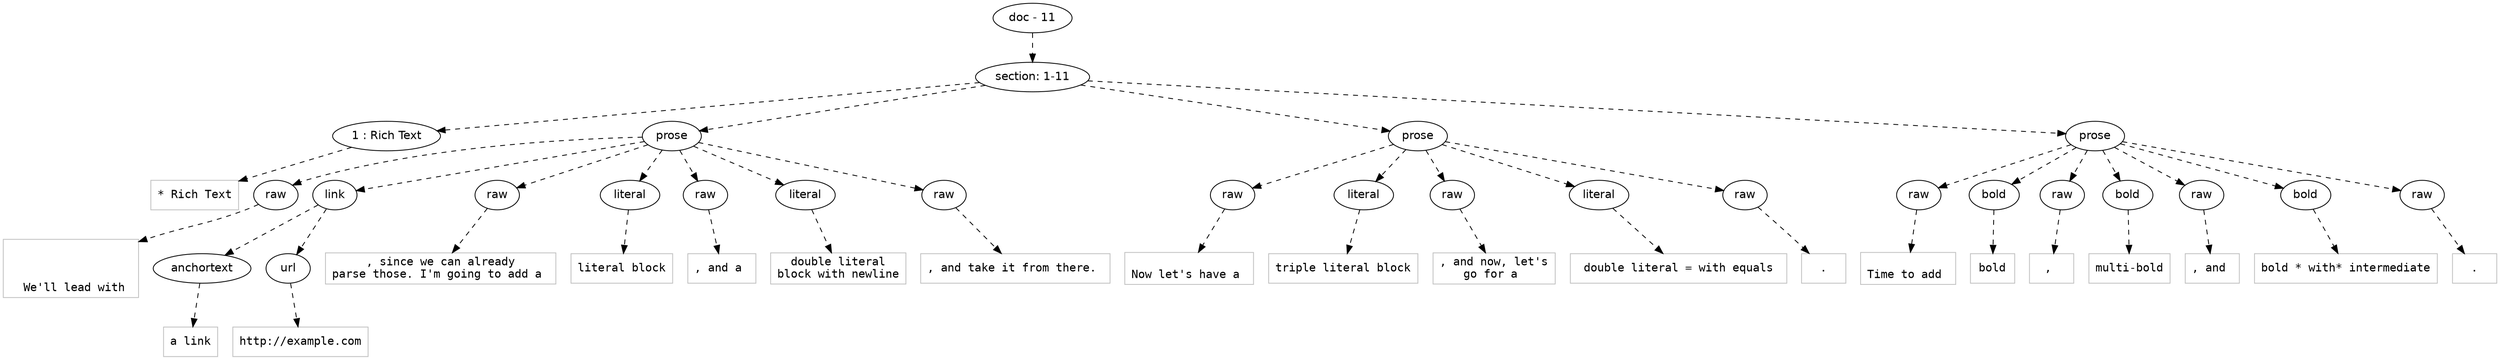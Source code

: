 digraph hierarchy {

node [fontname=Helvetica]
edge [style=dashed]

doc_0 [label="doc - 11"]


doc_0 -> { section_1}
{rank=same; section_1}

section_1 [label="section: 1-11"]


section_1 -> { header_2 prose_3 prose_4 prose_5}
{rank=same; header_2 prose_3 prose_4 prose_5}

header_2 [label="1 : Rich Text"]

prose_3 [label="prose"]

prose_4 [label="prose"]

prose_5 [label="prose"]


header_2 -> leaf_6
leaf_6  [color=Gray,shape=rectangle,fontname=Inconsolata,label="* Rich Text"]
prose_3 -> { raw_7 link_8 raw_9 literal_10 raw_11 literal_12 raw_13}
{rank=same; raw_7 link_8 raw_9 literal_10 raw_11 literal_12 raw_13}

raw_7 [label="raw"]

link_8 [label="link"]

raw_9 [label="raw"]

literal_10 [label="literal"]

raw_11 [label="raw"]

literal_12 [label="literal"]

raw_13 [label="raw"]


raw_7 -> leaf_14
leaf_14  [color=Gray,shape=rectangle,fontname=Inconsolata,label="


  We'll lead with "]
link_8 -> { anchortext_15 url_16}
{rank=same; anchortext_15 url_16}

anchortext_15 [label="anchortext"]

url_16 [label="url"]


anchortext_15 -> leaf_17
leaf_17  [color=Gray,shape=rectangle,fontname=Inconsolata,label="a link"]
url_16 -> leaf_18
leaf_18  [color=Gray,shape=rectangle,fontname=Inconsolata,label="http://example.com"]
raw_9 -> leaf_19
leaf_19  [color=Gray,shape=rectangle,fontname=Inconsolata,label=", since we can already
parse those. I'm going to add a "]
literal_10 -> leaf_20
leaf_20  [color=Gray,shape=rectangle,fontname=Inconsolata,label="literal block"]
raw_11 -> leaf_21
leaf_21  [color=Gray,shape=rectangle,fontname=Inconsolata,label=", and a "]
literal_12 -> leaf_22
leaf_22  [color=Gray,shape=rectangle,fontname=Inconsolata,label="double literal
block with newline"]
raw_13 -> leaf_23
leaf_23  [color=Gray,shape=rectangle,fontname=Inconsolata,label=", and take it from there. 
"]
prose_4 -> { raw_24 literal_25 raw_26 literal_27 raw_28}
{rank=same; raw_24 literal_25 raw_26 literal_27 raw_28}

raw_24 [label="raw"]

literal_25 [label="literal"]

raw_26 [label="raw"]

literal_27 [label="literal"]

raw_28 [label="raw"]


raw_24 -> leaf_29
leaf_29  [color=Gray,shape=rectangle,fontname=Inconsolata,label="
Now let's have a "]
literal_25 -> leaf_30
leaf_30  [color=Gray,shape=rectangle,fontname=Inconsolata,label="triple literal block"]
raw_26 -> leaf_31
leaf_31  [color=Gray,shape=rectangle,fontname=Inconsolata,label=", and now, let's
go for a "]
literal_27 -> leaf_32
leaf_32  [color=Gray,shape=rectangle,fontname=Inconsolata,label=" double literal = with equals "]
raw_28 -> leaf_33
leaf_33  [color=Gray,shape=rectangle,fontname=Inconsolata,label=".
"]
prose_5 -> { raw_34 bold_35 raw_36 bold_37 raw_38 bold_39 raw_40}
{rank=same; raw_34 bold_35 raw_36 bold_37 raw_38 bold_39 raw_40}

raw_34 [label="raw"]

bold_35 [label="bold"]

raw_36 [label="raw"]

bold_37 [label="bold"]

raw_38 [label="raw"]

bold_39 [label="bold"]

raw_40 [label="raw"]


raw_34 -> leaf_41
leaf_41  [color=Gray,shape=rectangle,fontname=Inconsolata,label="
Time to add "]
bold_35 -> leaf_42
leaf_42  [color=Gray,shape=rectangle,fontname=Inconsolata,label="bold"]
raw_36 -> leaf_43
leaf_43  [color=Gray,shape=rectangle,fontname=Inconsolata,label=", "]
bold_37 -> leaf_44
leaf_44  [color=Gray,shape=rectangle,fontname=Inconsolata,label="multi-bold"]
raw_38 -> leaf_45
leaf_45  [color=Gray,shape=rectangle,fontname=Inconsolata,label=", and "]
bold_39 -> leaf_46
leaf_46  [color=Gray,shape=rectangle,fontname=Inconsolata,label="bold * with* intermediate"]
raw_40 -> leaf_47
leaf_47  [color=Gray,shape=rectangle,fontname=Inconsolata,label="."]

}
